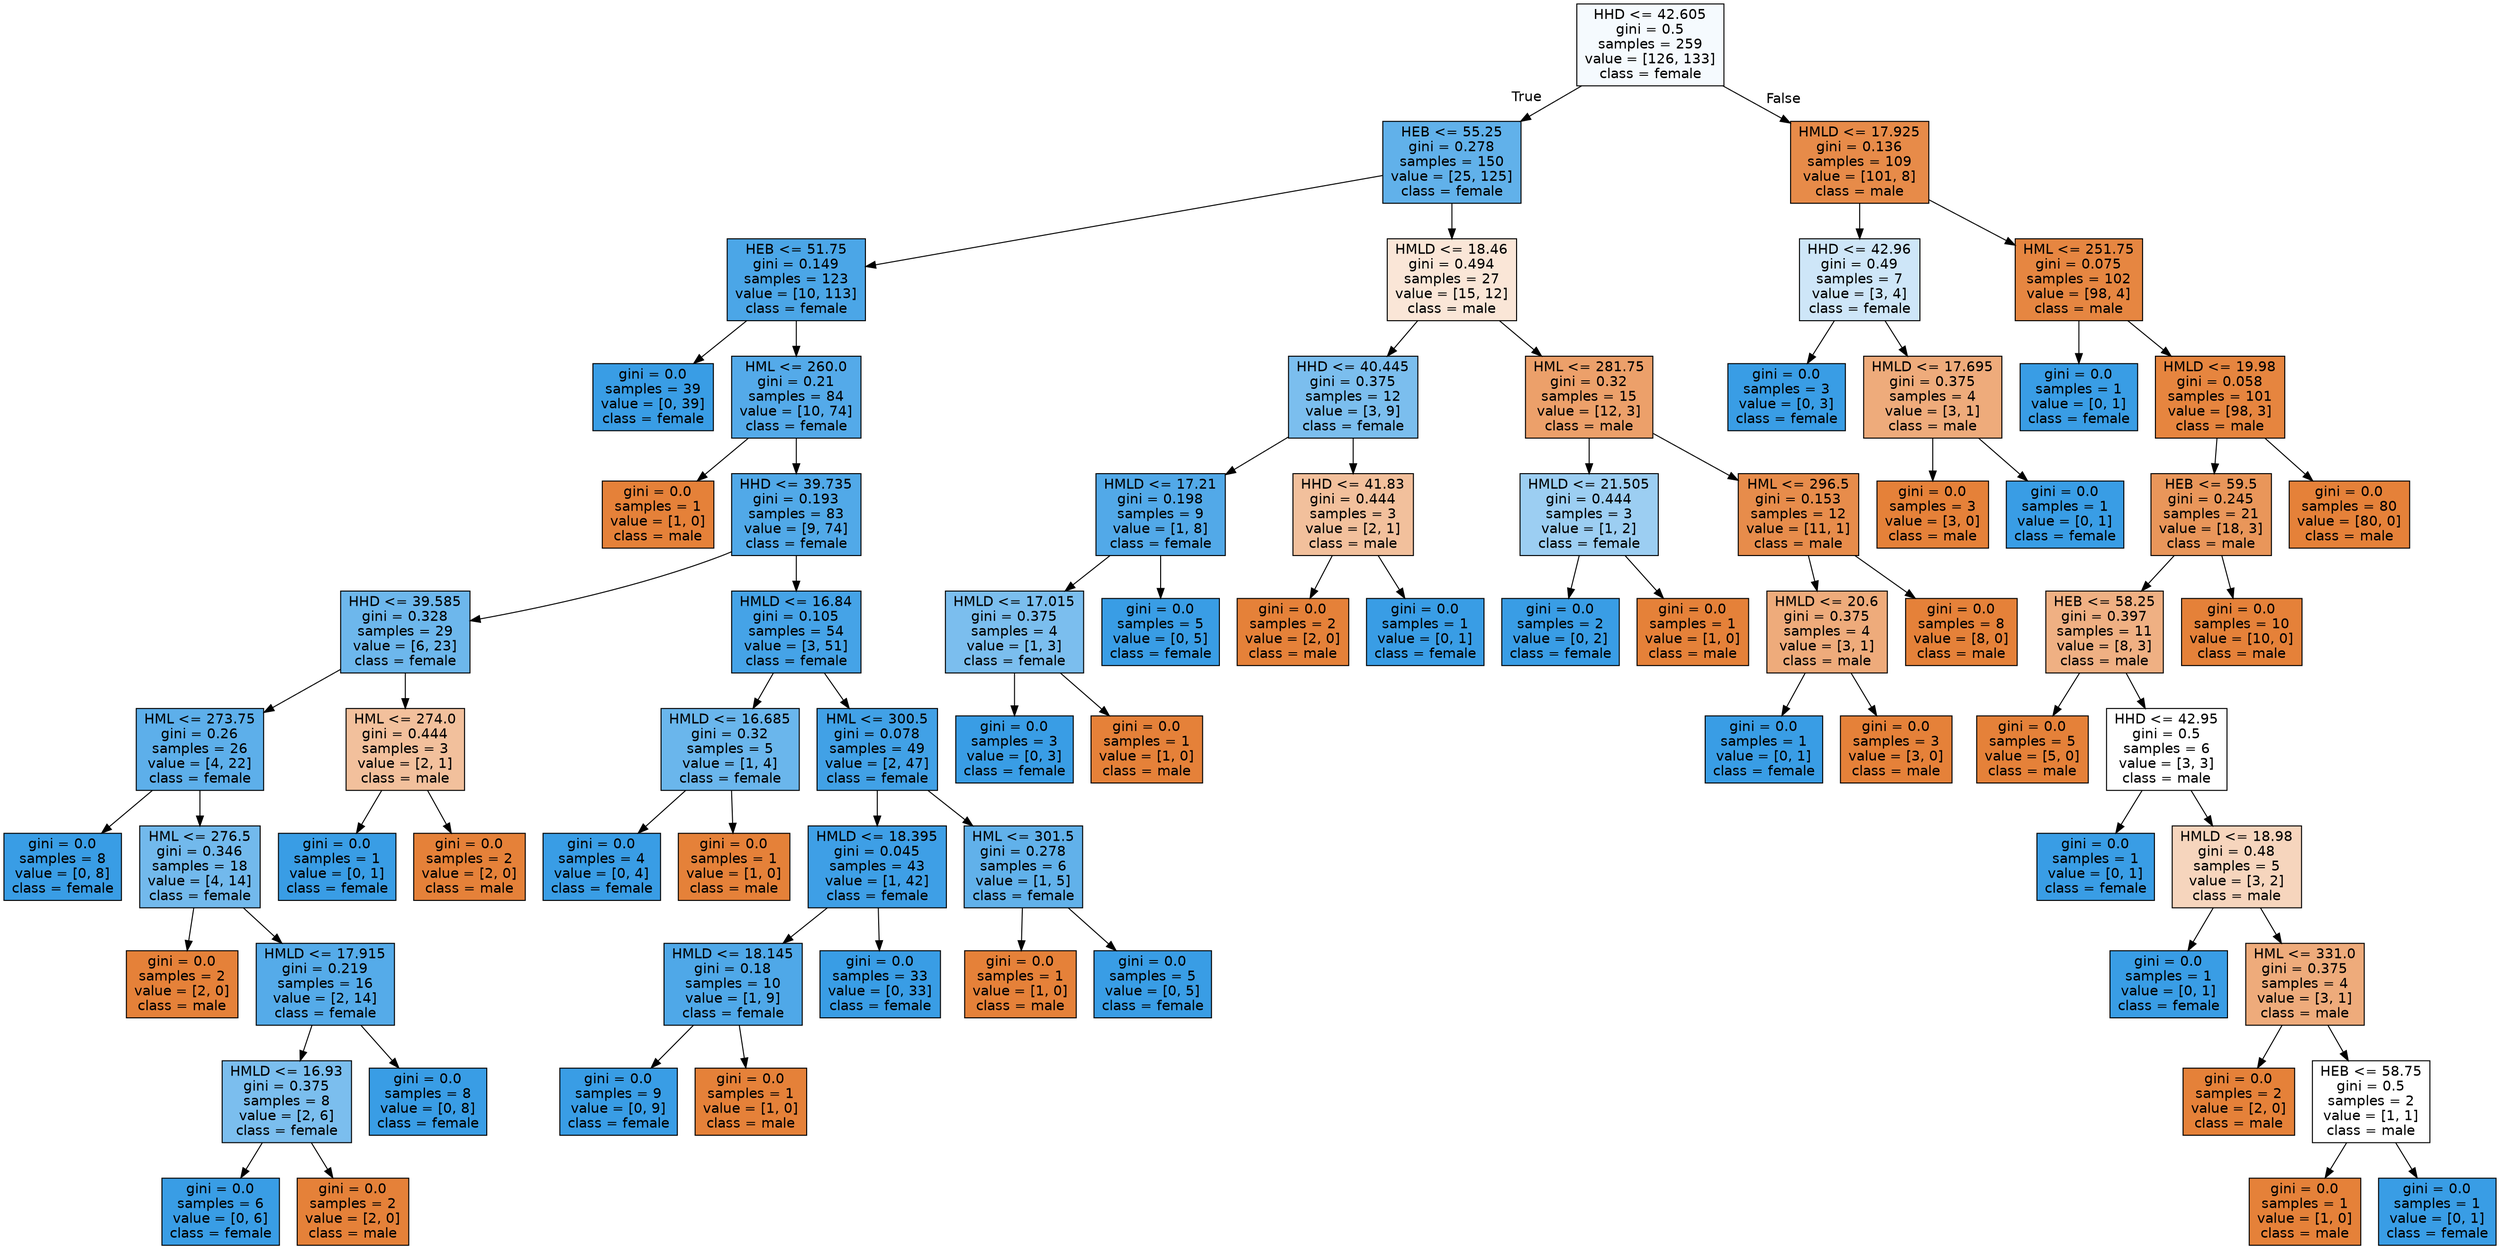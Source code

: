 digraph Tree {
node [shape=box, style="filled", color="black", fontname="helvetica"] ;
edge [fontname="helvetica"] ;
0 [label="HHD <= 42.605\ngini = 0.5\nsamples = 259\nvalue = [126, 133]\nclass = female", fillcolor="#f5fafe"] ;
1 [label="HEB <= 55.25\ngini = 0.278\nsamples = 150\nvalue = [25, 125]\nclass = female", fillcolor="#61b1ea"] ;
0 -> 1 [labeldistance=2.5, labelangle=45, headlabel="True"] ;
2 [label="HEB <= 51.75\ngini = 0.149\nsamples = 123\nvalue = [10, 113]\nclass = female", fillcolor="#4ba6e7"] ;
1 -> 2 ;
3 [label="gini = 0.0\nsamples = 39\nvalue = [0, 39]\nclass = female", fillcolor="#399de5"] ;
2 -> 3 ;
4 [label="HML <= 260.0\ngini = 0.21\nsamples = 84\nvalue = [10, 74]\nclass = female", fillcolor="#54aae9"] ;
2 -> 4 ;
5 [label="gini = 0.0\nsamples = 1\nvalue = [1, 0]\nclass = male", fillcolor="#e58139"] ;
4 -> 5 ;
6 [label="HHD <= 39.735\ngini = 0.193\nsamples = 83\nvalue = [9, 74]\nclass = female", fillcolor="#51a9e8"] ;
4 -> 6 ;
7 [label="HHD <= 39.585\ngini = 0.328\nsamples = 29\nvalue = [6, 23]\nclass = female", fillcolor="#6db7ec"] ;
6 -> 7 ;
8 [label="HML <= 273.75\ngini = 0.26\nsamples = 26\nvalue = [4, 22]\nclass = female", fillcolor="#5dafea"] ;
7 -> 8 ;
9 [label="gini = 0.0\nsamples = 8\nvalue = [0, 8]\nclass = female", fillcolor="#399de5"] ;
8 -> 9 ;
10 [label="HML <= 276.5\ngini = 0.346\nsamples = 18\nvalue = [4, 14]\nclass = female", fillcolor="#72b9ec"] ;
8 -> 10 ;
11 [label="gini = 0.0\nsamples = 2\nvalue = [2, 0]\nclass = male", fillcolor="#e58139"] ;
10 -> 11 ;
12 [label="HMLD <= 17.915\ngini = 0.219\nsamples = 16\nvalue = [2, 14]\nclass = female", fillcolor="#55abe9"] ;
10 -> 12 ;
13 [label="HMLD <= 16.93\ngini = 0.375\nsamples = 8\nvalue = [2, 6]\nclass = female", fillcolor="#7bbeee"] ;
12 -> 13 ;
14 [label="gini = 0.0\nsamples = 6\nvalue = [0, 6]\nclass = female", fillcolor="#399de5"] ;
13 -> 14 ;
15 [label="gini = 0.0\nsamples = 2\nvalue = [2, 0]\nclass = male", fillcolor="#e58139"] ;
13 -> 15 ;
16 [label="gini = 0.0\nsamples = 8\nvalue = [0, 8]\nclass = female", fillcolor="#399de5"] ;
12 -> 16 ;
17 [label="HML <= 274.0\ngini = 0.444\nsamples = 3\nvalue = [2, 1]\nclass = male", fillcolor="#f2c09c"] ;
7 -> 17 ;
18 [label="gini = 0.0\nsamples = 1\nvalue = [0, 1]\nclass = female", fillcolor="#399de5"] ;
17 -> 18 ;
19 [label="gini = 0.0\nsamples = 2\nvalue = [2, 0]\nclass = male", fillcolor="#e58139"] ;
17 -> 19 ;
20 [label="HMLD <= 16.84\ngini = 0.105\nsamples = 54\nvalue = [3, 51]\nclass = female", fillcolor="#45a3e7"] ;
6 -> 20 ;
21 [label="HMLD <= 16.685\ngini = 0.32\nsamples = 5\nvalue = [1, 4]\nclass = female", fillcolor="#6ab6ec"] ;
20 -> 21 ;
22 [label="gini = 0.0\nsamples = 4\nvalue = [0, 4]\nclass = female", fillcolor="#399de5"] ;
21 -> 22 ;
23 [label="gini = 0.0\nsamples = 1\nvalue = [1, 0]\nclass = male", fillcolor="#e58139"] ;
21 -> 23 ;
24 [label="HML <= 300.5\ngini = 0.078\nsamples = 49\nvalue = [2, 47]\nclass = female", fillcolor="#41a1e6"] ;
20 -> 24 ;
25 [label="HMLD <= 18.395\ngini = 0.045\nsamples = 43\nvalue = [1, 42]\nclass = female", fillcolor="#3e9fe6"] ;
24 -> 25 ;
26 [label="HMLD <= 18.145\ngini = 0.18\nsamples = 10\nvalue = [1, 9]\nclass = female", fillcolor="#4fa8e8"] ;
25 -> 26 ;
27 [label="gini = 0.0\nsamples = 9\nvalue = [0, 9]\nclass = female", fillcolor="#399de5"] ;
26 -> 27 ;
28 [label="gini = 0.0\nsamples = 1\nvalue = [1, 0]\nclass = male", fillcolor="#e58139"] ;
26 -> 28 ;
29 [label="gini = 0.0\nsamples = 33\nvalue = [0, 33]\nclass = female", fillcolor="#399de5"] ;
25 -> 29 ;
30 [label="HML <= 301.5\ngini = 0.278\nsamples = 6\nvalue = [1, 5]\nclass = female", fillcolor="#61b1ea"] ;
24 -> 30 ;
31 [label="gini = 0.0\nsamples = 1\nvalue = [1, 0]\nclass = male", fillcolor="#e58139"] ;
30 -> 31 ;
32 [label="gini = 0.0\nsamples = 5\nvalue = [0, 5]\nclass = female", fillcolor="#399de5"] ;
30 -> 32 ;
33 [label="HMLD <= 18.46\ngini = 0.494\nsamples = 27\nvalue = [15, 12]\nclass = male", fillcolor="#fae6d7"] ;
1 -> 33 ;
34 [label="HHD <= 40.445\ngini = 0.375\nsamples = 12\nvalue = [3, 9]\nclass = female", fillcolor="#7bbeee"] ;
33 -> 34 ;
35 [label="HMLD <= 17.21\ngini = 0.198\nsamples = 9\nvalue = [1, 8]\nclass = female", fillcolor="#52a9e8"] ;
34 -> 35 ;
36 [label="HMLD <= 17.015\ngini = 0.375\nsamples = 4\nvalue = [1, 3]\nclass = female", fillcolor="#7bbeee"] ;
35 -> 36 ;
37 [label="gini = 0.0\nsamples = 3\nvalue = [0, 3]\nclass = female", fillcolor="#399de5"] ;
36 -> 37 ;
38 [label="gini = 0.0\nsamples = 1\nvalue = [1, 0]\nclass = male", fillcolor="#e58139"] ;
36 -> 38 ;
39 [label="gini = 0.0\nsamples = 5\nvalue = [0, 5]\nclass = female", fillcolor="#399de5"] ;
35 -> 39 ;
40 [label="HHD <= 41.83\ngini = 0.444\nsamples = 3\nvalue = [2, 1]\nclass = male", fillcolor="#f2c09c"] ;
34 -> 40 ;
41 [label="gini = 0.0\nsamples = 2\nvalue = [2, 0]\nclass = male", fillcolor="#e58139"] ;
40 -> 41 ;
42 [label="gini = 0.0\nsamples = 1\nvalue = [0, 1]\nclass = female", fillcolor="#399de5"] ;
40 -> 42 ;
43 [label="HML <= 281.75\ngini = 0.32\nsamples = 15\nvalue = [12, 3]\nclass = male", fillcolor="#eca06a"] ;
33 -> 43 ;
44 [label="HMLD <= 21.505\ngini = 0.444\nsamples = 3\nvalue = [1, 2]\nclass = female", fillcolor="#9ccef2"] ;
43 -> 44 ;
45 [label="gini = 0.0\nsamples = 2\nvalue = [0, 2]\nclass = female", fillcolor="#399de5"] ;
44 -> 45 ;
46 [label="gini = 0.0\nsamples = 1\nvalue = [1, 0]\nclass = male", fillcolor="#e58139"] ;
44 -> 46 ;
47 [label="HML <= 296.5\ngini = 0.153\nsamples = 12\nvalue = [11, 1]\nclass = male", fillcolor="#e78c4b"] ;
43 -> 47 ;
48 [label="HMLD <= 20.6\ngini = 0.375\nsamples = 4\nvalue = [3, 1]\nclass = male", fillcolor="#eeab7b"] ;
47 -> 48 ;
49 [label="gini = 0.0\nsamples = 1\nvalue = [0, 1]\nclass = female", fillcolor="#399de5"] ;
48 -> 49 ;
50 [label="gini = 0.0\nsamples = 3\nvalue = [3, 0]\nclass = male", fillcolor="#e58139"] ;
48 -> 50 ;
51 [label="gini = 0.0\nsamples = 8\nvalue = [8, 0]\nclass = male", fillcolor="#e58139"] ;
47 -> 51 ;
52 [label="HMLD <= 17.925\ngini = 0.136\nsamples = 109\nvalue = [101, 8]\nclass = male", fillcolor="#e78b49"] ;
0 -> 52 [labeldistance=2.5, labelangle=-45, headlabel="False"] ;
53 [label="HHD <= 42.96\ngini = 0.49\nsamples = 7\nvalue = [3, 4]\nclass = female", fillcolor="#cee6f8"] ;
52 -> 53 ;
54 [label="gini = 0.0\nsamples = 3\nvalue = [0, 3]\nclass = female", fillcolor="#399de5"] ;
53 -> 54 ;
55 [label="HMLD <= 17.695\ngini = 0.375\nsamples = 4\nvalue = [3, 1]\nclass = male", fillcolor="#eeab7b"] ;
53 -> 55 ;
56 [label="gini = 0.0\nsamples = 3\nvalue = [3, 0]\nclass = male", fillcolor="#e58139"] ;
55 -> 56 ;
57 [label="gini = 0.0\nsamples = 1\nvalue = [0, 1]\nclass = female", fillcolor="#399de5"] ;
55 -> 57 ;
58 [label="HML <= 251.75\ngini = 0.075\nsamples = 102\nvalue = [98, 4]\nclass = male", fillcolor="#e68641"] ;
52 -> 58 ;
59 [label="gini = 0.0\nsamples = 1\nvalue = [0, 1]\nclass = female", fillcolor="#399de5"] ;
58 -> 59 ;
60 [label="HMLD <= 19.98\ngini = 0.058\nsamples = 101\nvalue = [98, 3]\nclass = male", fillcolor="#e6853f"] ;
58 -> 60 ;
61 [label="HEB <= 59.5\ngini = 0.245\nsamples = 21\nvalue = [18, 3]\nclass = male", fillcolor="#e9965a"] ;
60 -> 61 ;
62 [label="HEB <= 58.25\ngini = 0.397\nsamples = 11\nvalue = [8, 3]\nclass = male", fillcolor="#efb083"] ;
61 -> 62 ;
63 [label="gini = 0.0\nsamples = 5\nvalue = [5, 0]\nclass = male", fillcolor="#e58139"] ;
62 -> 63 ;
64 [label="HHD <= 42.95\ngini = 0.5\nsamples = 6\nvalue = [3, 3]\nclass = male", fillcolor="#ffffff"] ;
62 -> 64 ;
65 [label="gini = 0.0\nsamples = 1\nvalue = [0, 1]\nclass = female", fillcolor="#399de5"] ;
64 -> 65 ;
66 [label="HMLD <= 18.98\ngini = 0.48\nsamples = 5\nvalue = [3, 2]\nclass = male", fillcolor="#f6d5bd"] ;
64 -> 66 ;
67 [label="gini = 0.0\nsamples = 1\nvalue = [0, 1]\nclass = female", fillcolor="#399de5"] ;
66 -> 67 ;
68 [label="HML <= 331.0\ngini = 0.375\nsamples = 4\nvalue = [3, 1]\nclass = male", fillcolor="#eeab7b"] ;
66 -> 68 ;
69 [label="gini = 0.0\nsamples = 2\nvalue = [2, 0]\nclass = male", fillcolor="#e58139"] ;
68 -> 69 ;
70 [label="HEB <= 58.75\ngini = 0.5\nsamples = 2\nvalue = [1, 1]\nclass = male", fillcolor="#ffffff"] ;
68 -> 70 ;
71 [label="gini = 0.0\nsamples = 1\nvalue = [1, 0]\nclass = male", fillcolor="#e58139"] ;
70 -> 71 ;
72 [label="gini = 0.0\nsamples = 1\nvalue = [0, 1]\nclass = female", fillcolor="#399de5"] ;
70 -> 72 ;
73 [label="gini = 0.0\nsamples = 10\nvalue = [10, 0]\nclass = male", fillcolor="#e58139"] ;
61 -> 73 ;
74 [label="gini = 0.0\nsamples = 80\nvalue = [80, 0]\nclass = male", fillcolor="#e58139"] ;
60 -> 74 ;
}